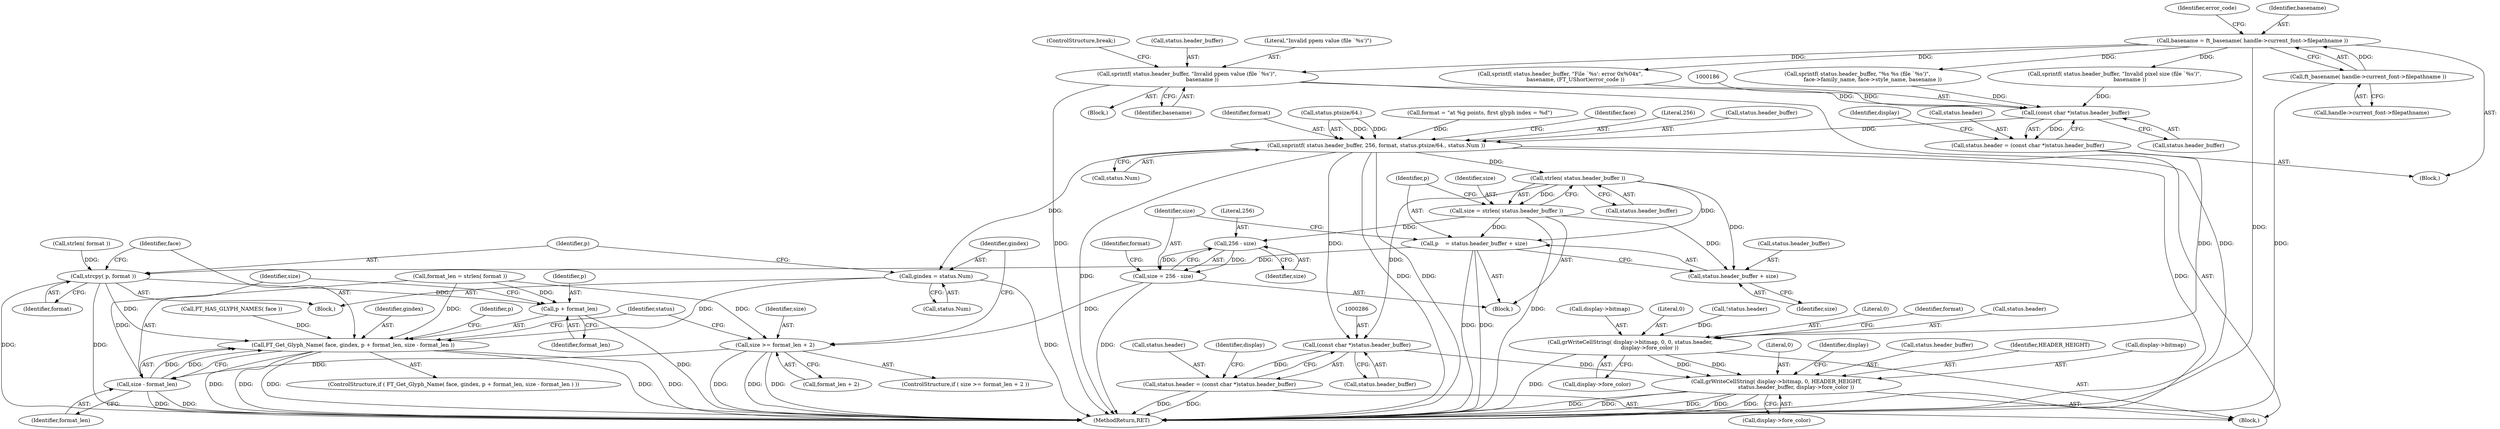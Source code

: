 digraph "0_savannah_b995299b73ba4cd259f221f500d4e63095508bec_0@pointer" {
"1000163" [label="(Call,sprintf( status.header_buffer, \"Invalid ppem value (file `%s')\",\n                  basename ))"];
"1000129" [label="(Call,basename = ft_basename( handle->current_font->filepathname ))"];
"1000131" [label="(Call,ft_basename( handle->current_font->filepathname ))"];
"1000185" [label="(Call,(const char *)status.header_buffer)"];
"1000181" [label="(Call,status.header = (const char *)status.header_buffer)"];
"1000190" [label="(Call,grWriteCellString( display->bitmap, 0, 0, status.header,\n                       display->fore_color ))"];
"1000290" [label="(Call,grWriteCellString( display->bitmap, 0, HEADER_HEIGHT,\n                       status.header_buffer, display->fore_color ))"];
"1000205" [label="(Call,snprintf( status.header_buffer, 256, format, status.ptsize/64., status.Num ))"];
"1000229" [label="(Call,strlen( status.header_buffer ))"];
"1000227" [label="(Call,size = strlen( status.header_buffer ))"];
"1000233" [label="(Call,p    = status.header_buffer + size)"];
"1000264" [label="(Call,strcpy( p, format ))"];
"1000268" [label="(Call,FT_Get_Glyph_Name( face, gindex, p + format_len, size - format_len ))"];
"1000271" [label="(Call,p + format_len)"];
"1000235" [label="(Call,status.header_buffer + size)"];
"1000242" [label="(Call,256 - size)"];
"1000240" [label="(Call,size = 256 - size)"];
"1000253" [label="(Call,size >= format_len + 2)"];
"1000274" [label="(Call,size - format_len)"];
"1000285" [label="(Call,(const char *)status.header_buffer)"];
"1000281" [label="(Call,status.header = (const char *)status.header_buffer)"];
"1000259" [label="(Call,gindex = status.Num)"];
"1000258" [label="(Block,)"];
"1000181" [label="(Call,status.header = (const char *)status.header_buffer)"];
"1000228" [label="(Identifier,size)"];
"1000139" [label="(Block,)"];
"1000192" [label="(Identifier,display)"];
"1000260" [label="(Identifier,gindex)"];
"1000171" [label="(Call,sprintf( status.header_buffer, \"File `%s': error 0x%04x\",\n                  basename, (FT_UShort)error_code ))"];
"1000290" [label="(Call,grWriteCellString( display->bitmap, 0, HEADER_HEIGHT,\n                       status.header_buffer, display->fore_color ))"];
"1000169" [label="(ControlStructure,break;)"];
"1000202" [label="(Call,format = \"at %g points, first glyph index = %d\")"];
"1000220" [label="(Call,FT_HAS_GLYPH_NAMES( face ))"];
"1000296" [label="(Call,status.header_buffer)"];
"1000269" [label="(Identifier,face)"];
"1000124" [label="(Call,!status.header)"];
"1000164" [label="(Call,status.header_buffer)"];
"1000163" [label="(Call,sprintf( status.header_buffer, \"Invalid ppem value (file `%s')\",\n                  basename ))"];
"1000266" [label="(Identifier,format)"];
"1000250" [label="(Call,strlen( format ))"];
"1000182" [label="(Call,status.header)"];
"1000221" [label="(Identifier,face)"];
"1000209" [label="(Literal,256)"];
"1000229" [label="(Call,strlen( status.header_buffer ))"];
"1000195" [label="(Literal,0)"];
"1000206" [label="(Call,status.header_buffer)"];
"1000141" [label="(Call,sprintf( status.header_buffer, \"%s %s (file `%s')\",\n                  face->family_name, face->style_name, basename ))"];
"1000295" [label="(Identifier,HEADER_HEIGHT)"];
"1000244" [label="(Identifier,size)"];
"1000252" [label="(ControlStructure,if ( size >= format_len + 2 ))"];
"1000261" [label="(Call,status.Num)"];
"1000282" [label="(Call,status.header)"];
"1000129" [label="(Call,basename = ft_basename( handle->current_font->filepathname ))"];
"1000291" [label="(Call,display->bitmap)"];
"1000276" [label="(Identifier,format_len)"];
"1000285" [label="(Call,(const char *)status.header_buffer)"];
"1000271" [label="(Call,p + format_len)"];
"1000203" [label="(Identifier,format)"];
"1000255" [label="(Call,format_len + 2)"];
"1000243" [label="(Literal,256)"];
"1000196" [label="(Call,status.header)"];
"1000185" [label="(Call,(const char *)status.header_buffer)"];
"1000222" [label="(Block,)"];
"1000253" [label="(Call,size >= format_len + 2)"];
"1000131" [label="(Call,ft_basename( handle->current_font->filepathname ))"];
"1000191" [label="(Call,display->bitmap)"];
"1000264" [label="(Call,strcpy( p, format ))"];
"1000227" [label="(Call,size = strlen( status.header_buffer ))"];
"1000194" [label="(Literal,0)"];
"1000306" [label="(MethodReturn,RET)"];
"1000270" [label="(Identifier,gindex)"];
"1000236" [label="(Call,status.header_buffer)"];
"1000167" [label="(Literal,\"Invalid ppem value (file `%s')\")"];
"1000102" [label="(Block,)"];
"1000190" [label="(Call,grWriteCellString( display->bitmap, 0, 0, status.header,\n                       display->fore_color ))"];
"1000265" [label="(Identifier,p)"];
"1000187" [label="(Call,status.header_buffer)"];
"1000138" [label="(Identifier,error_code)"];
"1000283" [label="(Identifier,status)"];
"1000230" [label="(Call,status.header_buffer)"];
"1000210" [label="(Identifier,format)"];
"1000132" [label="(Call,handle->current_font->filepathname)"];
"1000242" [label="(Call,256 - size)"];
"1000294" [label="(Literal,0)"];
"1000235" [label="(Call,status.header_buffer + size)"];
"1000199" [label="(Call,display->fore_color)"];
"1000234" [label="(Identifier,p)"];
"1000292" [label="(Identifier,display)"];
"1000287" [label="(Call,status.header_buffer)"];
"1000205" [label="(Call,snprintf( status.header_buffer, 256, format, status.ptsize/64., status.Num ))"];
"1000246" [label="(Identifier,format)"];
"1000233" [label="(Call,p    = status.header_buffer + size)"];
"1000267" [label="(ControlStructure,if ( FT_Get_Glyph_Name( face, gindex, p + format_len, size - format_len ) ))"];
"1000155" [label="(Call,sprintf( status.header_buffer, \"Invalid pixel size (file `%s')\",\n                  basename ))"];
"1000128" [label="(Block,)"];
"1000273" [label="(Identifier,format_len)"];
"1000216" [label="(Call,status.Num)"];
"1000279" [label="(Identifier,p)"];
"1000130" [label="(Identifier,basename)"];
"1000240" [label="(Call,size = 256 - size)"];
"1000168" [label="(Identifier,basename)"];
"1000304" [label="(Identifier,display)"];
"1000268" [label="(Call,FT_Get_Glyph_Name( face, gindex, p + format_len, size - format_len ))"];
"1000275" [label="(Identifier,size)"];
"1000272" [label="(Identifier,p)"];
"1000299" [label="(Call,display->fore_color)"];
"1000259" [label="(Call,gindex = status.Num)"];
"1000254" [label="(Identifier,size)"];
"1000241" [label="(Identifier,size)"];
"1000281" [label="(Call,status.header = (const char *)status.header_buffer)"];
"1000239" [label="(Identifier,size)"];
"1000211" [label="(Call,status.ptsize/64.)"];
"1000248" [label="(Call,format_len = strlen( format ))"];
"1000274" [label="(Call,size - format_len)"];
"1000163" -> "1000139"  [label="AST: "];
"1000163" -> "1000168"  [label="CFG: "];
"1000164" -> "1000163"  [label="AST: "];
"1000167" -> "1000163"  [label="AST: "];
"1000168" -> "1000163"  [label="AST: "];
"1000169" -> "1000163"  [label="CFG: "];
"1000163" -> "1000306"  [label="DDG: "];
"1000163" -> "1000306"  [label="DDG: "];
"1000129" -> "1000163"  [label="DDG: "];
"1000163" -> "1000185"  [label="DDG: "];
"1000129" -> "1000128"  [label="AST: "];
"1000129" -> "1000131"  [label="CFG: "];
"1000130" -> "1000129"  [label="AST: "];
"1000131" -> "1000129"  [label="AST: "];
"1000138" -> "1000129"  [label="CFG: "];
"1000129" -> "1000306"  [label="DDG: "];
"1000131" -> "1000129"  [label="DDG: "];
"1000129" -> "1000141"  [label="DDG: "];
"1000129" -> "1000155"  [label="DDG: "];
"1000129" -> "1000171"  [label="DDG: "];
"1000131" -> "1000132"  [label="CFG: "];
"1000132" -> "1000131"  [label="AST: "];
"1000131" -> "1000306"  [label="DDG: "];
"1000185" -> "1000181"  [label="AST: "];
"1000185" -> "1000187"  [label="CFG: "];
"1000186" -> "1000185"  [label="AST: "];
"1000187" -> "1000185"  [label="AST: "];
"1000181" -> "1000185"  [label="CFG: "];
"1000185" -> "1000181"  [label="DDG: "];
"1000155" -> "1000185"  [label="DDG: "];
"1000171" -> "1000185"  [label="DDG: "];
"1000141" -> "1000185"  [label="DDG: "];
"1000185" -> "1000205"  [label="DDG: "];
"1000181" -> "1000128"  [label="AST: "];
"1000182" -> "1000181"  [label="AST: "];
"1000192" -> "1000181"  [label="CFG: "];
"1000181" -> "1000190"  [label="DDG: "];
"1000190" -> "1000102"  [label="AST: "];
"1000190" -> "1000199"  [label="CFG: "];
"1000191" -> "1000190"  [label="AST: "];
"1000194" -> "1000190"  [label="AST: "];
"1000195" -> "1000190"  [label="AST: "];
"1000196" -> "1000190"  [label="AST: "];
"1000199" -> "1000190"  [label="AST: "];
"1000203" -> "1000190"  [label="CFG: "];
"1000190" -> "1000306"  [label="DDG: "];
"1000124" -> "1000190"  [label="DDG: "];
"1000190" -> "1000290"  [label="DDG: "];
"1000190" -> "1000290"  [label="DDG: "];
"1000290" -> "1000102"  [label="AST: "];
"1000290" -> "1000299"  [label="CFG: "];
"1000291" -> "1000290"  [label="AST: "];
"1000294" -> "1000290"  [label="AST: "];
"1000295" -> "1000290"  [label="AST: "];
"1000296" -> "1000290"  [label="AST: "];
"1000299" -> "1000290"  [label="AST: "];
"1000304" -> "1000290"  [label="CFG: "];
"1000290" -> "1000306"  [label="DDG: "];
"1000290" -> "1000306"  [label="DDG: "];
"1000290" -> "1000306"  [label="DDG: "];
"1000290" -> "1000306"  [label="DDG: "];
"1000290" -> "1000306"  [label="DDG: "];
"1000285" -> "1000290"  [label="DDG: "];
"1000205" -> "1000102"  [label="AST: "];
"1000205" -> "1000216"  [label="CFG: "];
"1000206" -> "1000205"  [label="AST: "];
"1000209" -> "1000205"  [label="AST: "];
"1000210" -> "1000205"  [label="AST: "];
"1000211" -> "1000205"  [label="AST: "];
"1000216" -> "1000205"  [label="AST: "];
"1000221" -> "1000205"  [label="CFG: "];
"1000205" -> "1000306"  [label="DDG: "];
"1000205" -> "1000306"  [label="DDG: "];
"1000205" -> "1000306"  [label="DDG: "];
"1000205" -> "1000306"  [label="DDG: "];
"1000202" -> "1000205"  [label="DDG: "];
"1000211" -> "1000205"  [label="DDG: "];
"1000211" -> "1000205"  [label="DDG: "];
"1000205" -> "1000229"  [label="DDG: "];
"1000205" -> "1000259"  [label="DDG: "];
"1000205" -> "1000285"  [label="DDG: "];
"1000229" -> "1000227"  [label="AST: "];
"1000229" -> "1000230"  [label="CFG: "];
"1000230" -> "1000229"  [label="AST: "];
"1000227" -> "1000229"  [label="CFG: "];
"1000229" -> "1000227"  [label="DDG: "];
"1000229" -> "1000233"  [label="DDG: "];
"1000229" -> "1000235"  [label="DDG: "];
"1000229" -> "1000285"  [label="DDG: "];
"1000227" -> "1000222"  [label="AST: "];
"1000228" -> "1000227"  [label="AST: "];
"1000234" -> "1000227"  [label="CFG: "];
"1000227" -> "1000306"  [label="DDG: "];
"1000227" -> "1000233"  [label="DDG: "];
"1000227" -> "1000235"  [label="DDG: "];
"1000227" -> "1000242"  [label="DDG: "];
"1000233" -> "1000222"  [label="AST: "];
"1000233" -> "1000235"  [label="CFG: "];
"1000234" -> "1000233"  [label="AST: "];
"1000235" -> "1000233"  [label="AST: "];
"1000241" -> "1000233"  [label="CFG: "];
"1000233" -> "1000306"  [label="DDG: "];
"1000233" -> "1000306"  [label="DDG: "];
"1000233" -> "1000264"  [label="DDG: "];
"1000264" -> "1000258"  [label="AST: "];
"1000264" -> "1000266"  [label="CFG: "];
"1000265" -> "1000264"  [label="AST: "];
"1000266" -> "1000264"  [label="AST: "];
"1000269" -> "1000264"  [label="CFG: "];
"1000264" -> "1000306"  [label="DDG: "];
"1000264" -> "1000306"  [label="DDG: "];
"1000250" -> "1000264"  [label="DDG: "];
"1000264" -> "1000268"  [label="DDG: "];
"1000264" -> "1000271"  [label="DDG: "];
"1000268" -> "1000267"  [label="AST: "];
"1000268" -> "1000274"  [label="CFG: "];
"1000269" -> "1000268"  [label="AST: "];
"1000270" -> "1000268"  [label="AST: "];
"1000271" -> "1000268"  [label="AST: "];
"1000274" -> "1000268"  [label="AST: "];
"1000279" -> "1000268"  [label="CFG: "];
"1000283" -> "1000268"  [label="CFG: "];
"1000268" -> "1000306"  [label="DDG: "];
"1000268" -> "1000306"  [label="DDG: "];
"1000268" -> "1000306"  [label="DDG: "];
"1000268" -> "1000306"  [label="DDG: "];
"1000268" -> "1000306"  [label="DDG: "];
"1000220" -> "1000268"  [label="DDG: "];
"1000259" -> "1000268"  [label="DDG: "];
"1000248" -> "1000268"  [label="DDG: "];
"1000274" -> "1000268"  [label="DDG: "];
"1000274" -> "1000268"  [label="DDG: "];
"1000271" -> "1000273"  [label="CFG: "];
"1000272" -> "1000271"  [label="AST: "];
"1000273" -> "1000271"  [label="AST: "];
"1000275" -> "1000271"  [label="CFG: "];
"1000271" -> "1000306"  [label="DDG: "];
"1000248" -> "1000271"  [label="DDG: "];
"1000235" -> "1000239"  [label="CFG: "];
"1000236" -> "1000235"  [label="AST: "];
"1000239" -> "1000235"  [label="AST: "];
"1000242" -> "1000240"  [label="AST: "];
"1000242" -> "1000244"  [label="CFG: "];
"1000243" -> "1000242"  [label="AST: "];
"1000244" -> "1000242"  [label="AST: "];
"1000240" -> "1000242"  [label="CFG: "];
"1000242" -> "1000240"  [label="DDG: "];
"1000242" -> "1000240"  [label="DDG: "];
"1000240" -> "1000222"  [label="AST: "];
"1000241" -> "1000240"  [label="AST: "];
"1000246" -> "1000240"  [label="CFG: "];
"1000240" -> "1000306"  [label="DDG: "];
"1000240" -> "1000253"  [label="DDG: "];
"1000253" -> "1000252"  [label="AST: "];
"1000253" -> "1000255"  [label="CFG: "];
"1000254" -> "1000253"  [label="AST: "];
"1000255" -> "1000253"  [label="AST: "];
"1000260" -> "1000253"  [label="CFG: "];
"1000283" -> "1000253"  [label="CFG: "];
"1000253" -> "1000306"  [label="DDG: "];
"1000253" -> "1000306"  [label="DDG: "];
"1000253" -> "1000306"  [label="DDG: "];
"1000248" -> "1000253"  [label="DDG: "];
"1000253" -> "1000274"  [label="DDG: "];
"1000274" -> "1000276"  [label="CFG: "];
"1000275" -> "1000274"  [label="AST: "];
"1000276" -> "1000274"  [label="AST: "];
"1000274" -> "1000306"  [label="DDG: "];
"1000274" -> "1000306"  [label="DDG: "];
"1000248" -> "1000274"  [label="DDG: "];
"1000285" -> "1000281"  [label="AST: "];
"1000285" -> "1000287"  [label="CFG: "];
"1000286" -> "1000285"  [label="AST: "];
"1000287" -> "1000285"  [label="AST: "];
"1000281" -> "1000285"  [label="CFG: "];
"1000285" -> "1000281"  [label="DDG: "];
"1000281" -> "1000102"  [label="AST: "];
"1000282" -> "1000281"  [label="AST: "];
"1000292" -> "1000281"  [label="CFG: "];
"1000281" -> "1000306"  [label="DDG: "];
"1000281" -> "1000306"  [label="DDG: "];
"1000259" -> "1000258"  [label="AST: "];
"1000259" -> "1000261"  [label="CFG: "];
"1000260" -> "1000259"  [label="AST: "];
"1000261" -> "1000259"  [label="AST: "];
"1000265" -> "1000259"  [label="CFG: "];
"1000259" -> "1000306"  [label="DDG: "];
}
